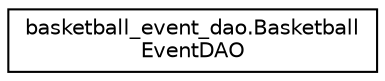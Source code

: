digraph "Graphical Class Hierarchy"
{
  edge [fontname="Helvetica",fontsize="10",labelfontname="Helvetica",labelfontsize="10"];
  node [fontname="Helvetica",fontsize="10",shape=record];
  rankdir="LR";
  Node0 [label="basketball_event_dao.Basketball\lEventDAO",height=0.2,width=0.4,color="black", fillcolor="white", style="filled",URL="$classbasketball__event__dao_1_1_basketball_event_d_a_o.html"];
}
